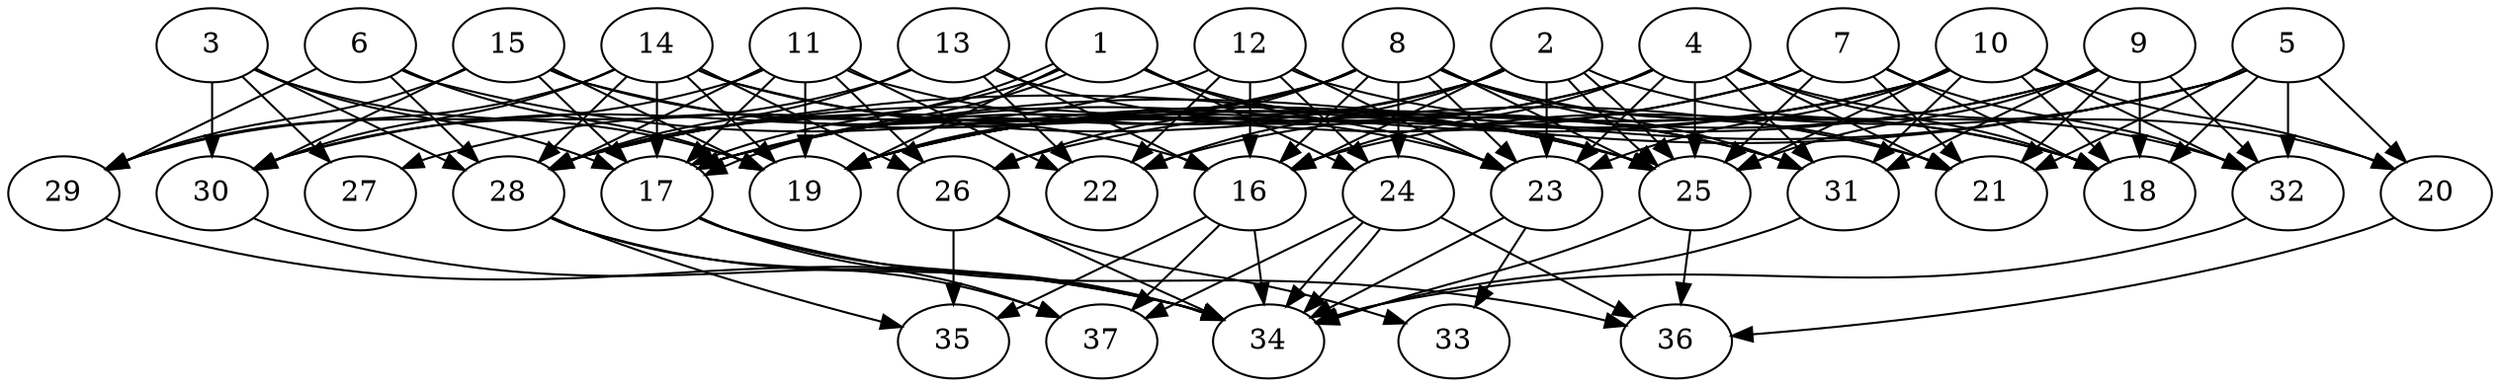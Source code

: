 // DAG (tier=3-complex, mode=data, n=37, ccr=0.516, fat=0.759, density=0.737, regular=0.383, jump=0.289, mindata=4194304, maxdata=33554432)
// DAG automatically generated by daggen at Sun Aug 24 16:33:35 2025
// /home/ermia/Project/Environments/daggen/bin/daggen --dot --ccr 0.516 --fat 0.759 --regular 0.383 --density 0.737 --jump 0.289 --mindata 4194304 --maxdata 33554432 -n 37 
digraph G {
  1 [size="26079276716800344064000", alpha="0.14", expect_size="13039638358400172032000"]
  1 -> 17 [size ="7035371179212800"]
  1 -> 17 [size ="7035371179212800"]
  1 -> 19 [size ="7035371179212800"]
  1 -> 23 [size ="7035371179212800"]
  1 -> 24 [size ="7035371179212800"]
  1 -> 25 [size ="7035371179212800"]
  1 -> 28 [size ="7035371179212800"]
  2 [size="1863071763257561088", alpha="0.16", expect_size="931535881628780544"]
  2 -> 16 [size ="1220676421681152"]
  2 -> 19 [size ="1220676421681152"]
  2 -> 22 [size ="1220676421681152"]
  2 -> 23 [size ="1220676421681152"]
  2 -> 25 [size ="1220676421681152"]
  2 -> 25 [size ="1220676421681152"]
  2 -> 28 [size ="1220676421681152"]
  2 -> 32 [size ="1220676421681152"]
  3 [size="202217350143968018432", alpha="0.13", expect_size="101108675071984009216"]
  3 -> 17 [size ="275614628052992"]
  3 -> 19 [size ="275614628052992"]
  3 -> 27 [size ="275614628052992"]
  3 -> 28 [size ="275614628052992"]
  3 -> 30 [size ="275614628052992"]
  4 [size="4607652529904366080", alpha="0.18", expect_size="2303826264952183040"]
  4 -> 16 [size ="2160387877240832"]
  4 -> 17 [size ="2160387877240832"]
  4 -> 18 [size ="2160387877240832"]
  4 -> 19 [size ="2160387877240832"]
  4 -> 20 [size ="2160387877240832"]
  4 -> 21 [size ="2160387877240832"]
  4 -> 23 [size ="2160387877240832"]
  4 -> 25 [size ="2160387877240832"]
  4 -> 31 [size ="2160387877240832"]
  5 [size="246228619967927520", alpha="0.16", expect_size="123114309983963760"]
  5 -> 16 [size ="4017383693877248"]
  5 -> 17 [size ="4017383693877248"]
  5 -> 18 [size ="4017383693877248"]
  5 -> 20 [size ="4017383693877248"]
  5 -> 21 [size ="4017383693877248"]
  5 -> 28 [size ="4017383693877248"]
  5 -> 32 [size ="4017383693877248"]
  6 [size="3259234240609109671936", alpha="0.04", expect_size="1629617120304554835968"]
  6 -> 19 [size ="1758599869104128"]
  6 -> 25 [size ="1758599869104128"]
  6 -> 28 [size ="1758599869104128"]
  6 -> 29 [size ="1758599869104128"]
  7 [size="21249734665585637195776", alpha="0.18", expect_size="10624867332792818597888"]
  7 -> 18 [size ="6137511629815808"]
  7 -> 19 [size ="6137511629815808"]
  7 -> 21 [size ="6137511629815808"]
  7 -> 25 [size ="6137511629815808"]
  7 -> 28 [size ="6137511629815808"]
  7 -> 32 [size ="6137511629815808"]
  8 [size="207150443629112832", alpha="0.11", expect_size="103575221814556416"]
  8 -> 16 [size ="4744857478234112"]
  8 -> 17 [size ="4744857478234112"]
  8 -> 18 [size ="4744857478234112"]
  8 -> 19 [size ="4744857478234112"]
  8 -> 21 [size ="4744857478234112"]
  8 -> 23 [size ="4744857478234112"]
  8 -> 24 [size ="4744857478234112"]
  8 -> 25 [size ="4744857478234112"]
  8 -> 26 [size ="4744857478234112"]
  8 -> 27 [size ="4744857478234112"]
  8 -> 31 [size ="4744857478234112"]
  9 [size="5519751629056971776", alpha="0.15", expect_size="2759875814528485888"]
  9 -> 18 [size ="2671302095667200"]
  9 -> 19 [size ="2671302095667200"]
  9 -> 21 [size ="2671302095667200"]
  9 -> 25 [size ="2671302095667200"]
  9 -> 26 [size ="2671302095667200"]
  9 -> 31 [size ="2671302095667200"]
  9 -> 32 [size ="2671302095667200"]
  10 [size="220777831047572192", alpha="0.02", expect_size="110388915523786096"]
  10 -> 17 [size ="276866216755200"]
  10 -> 18 [size ="276866216755200"]
  10 -> 19 [size ="276866216755200"]
  10 -> 20 [size ="276866216755200"]
  10 -> 22 [size ="276866216755200"]
  10 -> 23 [size ="276866216755200"]
  10 -> 25 [size ="276866216755200"]
  10 -> 31 [size ="276866216755200"]
  10 -> 32 [size ="276866216755200"]
  11 [size="238140542853307040", alpha="0.11", expect_size="119070271426653520"]
  11 -> 17 [size ="490665653829632"]
  11 -> 19 [size ="490665653829632"]
  11 -> 22 [size ="490665653829632"]
  11 -> 26 [size ="490665653829632"]
  11 -> 28 [size ="490665653829632"]
  11 -> 29 [size ="490665653829632"]
  11 -> 31 [size ="490665653829632"]
  12 [size="55173600901613376", alpha="0.06", expect_size="27586800450806688"]
  12 -> 16 [size ="4875018139860992"]
  12 -> 18 [size ="4875018139860992"]
  12 -> 22 [size ="4875018139860992"]
  12 -> 23 [size ="4875018139860992"]
  12 -> 24 [size ="4875018139860992"]
  12 -> 30 [size ="4875018139860992"]
  13 [size="61938128811726192", alpha="0.07", expect_size="30969064405863096"]
  13 -> 16 [size ="162920600174592"]
  13 -> 22 [size ="162920600174592"]
  13 -> 28 [size ="162920600174592"]
  13 -> 30 [size ="162920600174592"]
  13 -> 31 [size ="162920600174592"]
  14 [size="5478312977819014144", alpha="0.04", expect_size="2739156488909507072"]
  14 -> 17 [size ="1871615625265152"]
  14 -> 19 [size ="1871615625265152"]
  14 -> 21 [size ="1871615625265152"]
  14 -> 23 [size ="1871615625265152"]
  14 -> 26 [size ="1871615625265152"]
  14 -> 28 [size ="1871615625265152"]
  14 -> 29 [size ="1871615625265152"]
  14 -> 30 [size ="1871615625265152"]
  15 [size="299390382061899481088", alpha="0.15", expect_size="149695191030949740544"]
  15 -> 16 [size ="358026536026112"]
  15 -> 17 [size ="358026536026112"]
  15 -> 19 [size ="358026536026112"]
  15 -> 25 [size ="358026536026112"]
  15 -> 29 [size ="358026536026112"]
  15 -> 30 [size ="358026536026112"]
  16 [size="874021158661465833472", alpha="0.13", expect_size="437010579330732916736"]
  16 -> 34 [size ="731315229949952"]
  16 -> 35 [size ="731315229949952"]
  16 -> 37 [size ="731315229949952"]
  17 [size="2923980796034907648", alpha="0.08", expect_size="1461990398017453824"]
  17 -> 34 [size ="1556352207945728"]
  17 -> 36 [size ="1556352207945728"]
  17 -> 37 [size ="1556352207945728"]
  18 [size="16198352625029124096", alpha="0.17", expect_size="8099176312514562048"]
  19 [size="77021674154754048000", alpha="0.14", expect_size="38510837077377024000"]
  20 [size="4023707514790270464", alpha="0.07", expect_size="2011853757395135232"]
  20 -> 36 [size ="1560697162956800"]
  21 [size="5362188490527536128", alpha="0.04", expect_size="2681094245263768064"]
  22 [size="365773772899951312896", alpha="0.04", expect_size="182886886449975656448"]
  23 [size="10576384279549298688", alpha="0.20", expect_size="5288192139774649344"]
  23 -> 33 [size ="6313930968268800"]
  23 -> 34 [size ="6313930968268800"]
  24 [size="753826603730566784", alpha="0.10", expect_size="376913301865283392"]
  24 -> 34 [size ="683105958494208"]
  24 -> 34 [size ="683105958494208"]
  24 -> 36 [size ="683105958494208"]
  24 -> 37 [size ="683105958494208"]
  25 [size="83940690406767264", alpha="0.12", expect_size="41970345203383632"]
  25 -> 34 [size ="6754961228562432"]
  25 -> 36 [size ="6754961228562432"]
  26 [size="294140651877705664", alpha="0.01", expect_size="147070325938852832"]
  26 -> 33 [size ="217503720538112"]
  26 -> 34 [size ="217503720538112"]
  26 -> 35 [size ="217503720538112"]
  27 [size="13687318876881158144000", alpha="0.00", expect_size="6843659438440579072000"]
  28 [size="11387622372319977472", alpha="0.10", expect_size="5693811186159988736"]
  28 -> 34 [size ="4617638827261952"]
  28 -> 35 [size ="4617638827261952"]
  28 -> 37 [size ="4617638827261952"]
  29 [size="29017129002683854749696", alpha="0.00", expect_size="14508564501341927374848"]
  29 -> 34 [size ="7554277727797248"]
  30 [size="23299945015482876", alpha="0.03", expect_size="11649972507741438"]
  30 -> 34 [size ="1563215431467008"]
  31 [size="59425240822556184", alpha="0.15", expect_size="29712620411278092"]
  31 -> 34 [size ="3651965603020800"]
  32 [size="120174727203944432", alpha="0.06", expect_size="60087363601972216"]
  32 -> 34 [size ="2268046810939392"]
  33 [size="27272205675205230592000", alpha="0.18", expect_size="13636102837602615296000"]
  34 [size="84350345091328640", alpha="0.04", expect_size="42175172545664320"]
  35 [size="28882164234517948", alpha="0.17", expect_size="14441082117258974"]
  36 [size="5166204075912705605632", alpha="0.07", expect_size="2583102037956352802816"]
  37 [size="12310671133342512971776", alpha="0.20", expect_size="6155335566671256485888"]
}
